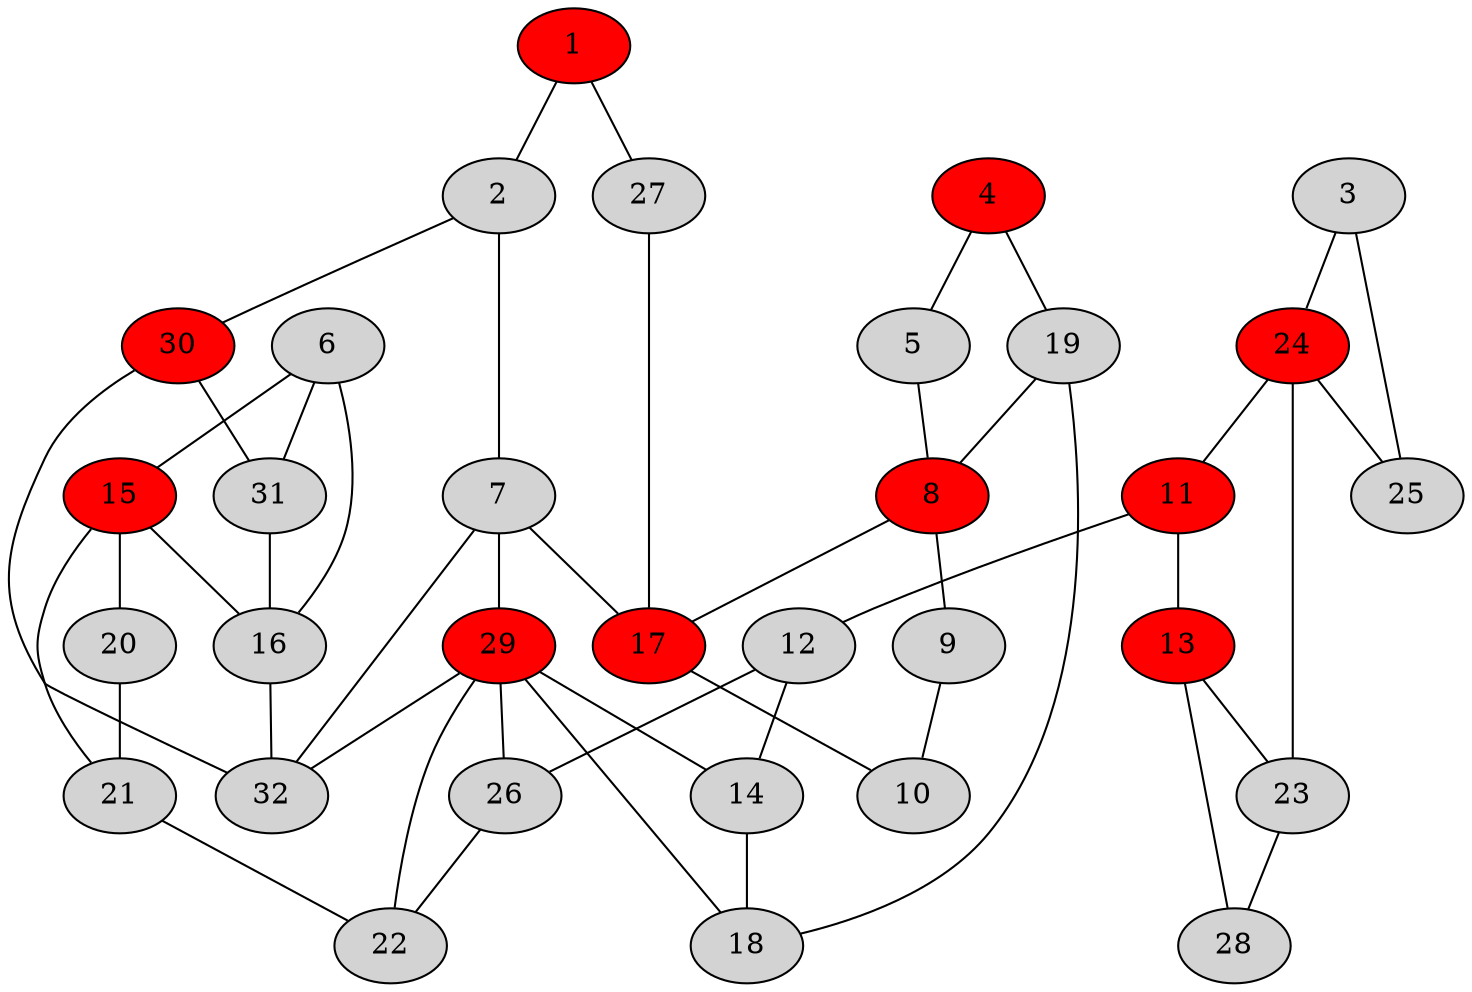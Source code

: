 graph {
	1 [fillcolor=red style=filled]
	2 [style=filled]
	27 [style=filled]
	30 [fillcolor=red style=filled]
	7 [style=filled]
	3 [style=filled]
	24 [fillcolor=red style=filled]
	25 [style=filled]
	4 [fillcolor=red style=filled]
	5 [style=filled]
	19 [style=filled]
	8 [fillcolor=red style=filled]
	6 [style=filled]
	31 [style=filled]
	15 [fillcolor=red style=filled]
	16 [style=filled]
	29 [fillcolor=red style=filled]
	17 [fillcolor=red style=filled]
	32 [style=filled]
	9 [style=filled]
	10 [style=filled]
	11 [fillcolor=red style=filled]
	12 [style=filled]
	13 [fillcolor=red style=filled]
	14 [style=filled]
	26 [style=filled]
	23 [style=filled]
	28 [style=filled]
	18 [style=filled]
	20 [style=filled]
	21 [style=filled]
	22 [style=filled]
	1 -- 2
	1 -- 27
	2 -- 30
	2 -- 7
	27 -- 17
	30 -- 31
	30 -- 32
	7 -- 29
	7 -- 17
	7 -- 32
	3 -- 24
	3 -- 25
	24 -- 11
	24 -- 23
	24 -- 25
	4 -- 5
	4 -- 19
	5 -- 8
	19 -- 8
	19 -- 18
	8 -- 9
	8 -- 17
	6 -- 31
	6 -- 15
	6 -- 16
	31 -- 16
	15 -- 20
	15 -- 21
	15 -- 16
	16 -- 32
	29 -- 14
	29 -- 18
	29 -- 22
	29 -- 26
	29 -- 32
	17 -- 10
	9 -- 10
	11 -- 12
	11 -- 13
	12 -- 14
	12 -- 26
	13 -- 23
	13 -- 28
	14 -- 18
	26 -- 22
	23 -- 28
	20 -- 21
	21 -- 22
}
